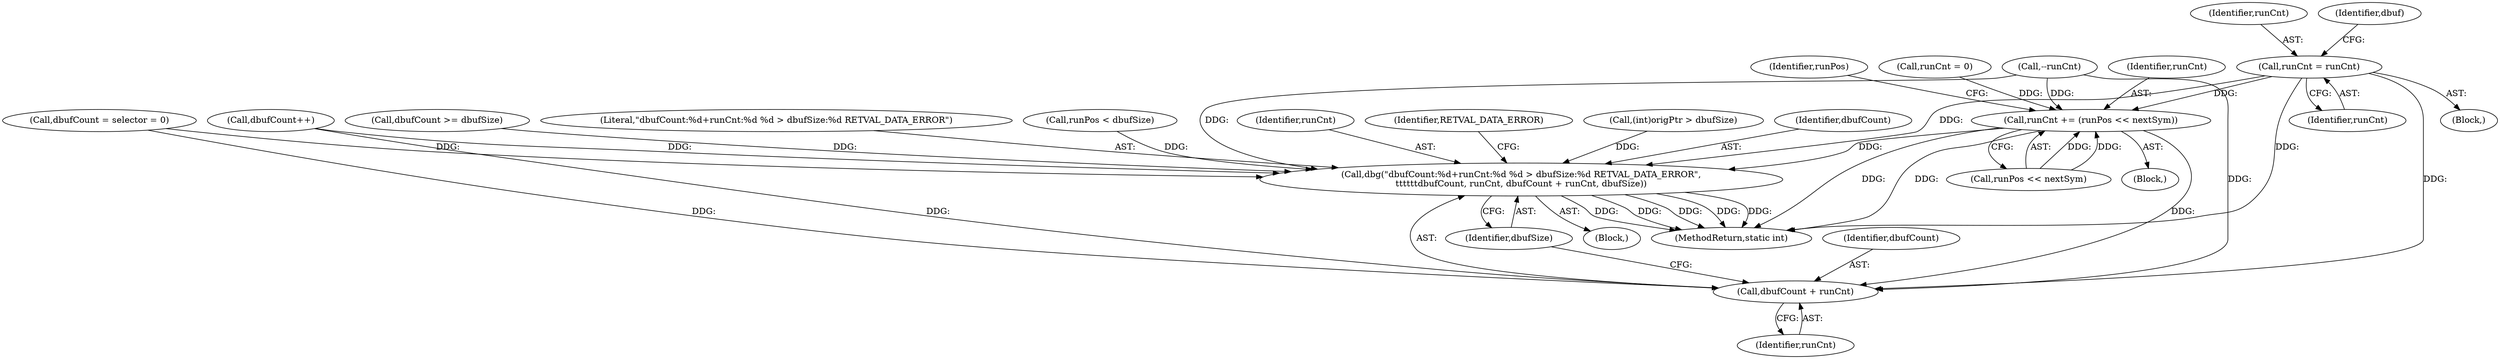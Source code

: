 digraph "1_busybox_0402cb32df015d9372578e3db27db47b33d5c7b0@del" {
"1000175" [label="(Call,runCnt = runCnt)"];
"1000933" [label="(Call,runCnt += (runPos << nextSym))"];
"1000946" [label="(Call,dbg(\"dbufCount:%d+runCnt:%d %d > dbufSize:%d RETVAL_DATA_ERROR\",\n\t\t\t\t\t\tdbufCount, runCnt, dbufCount + runCnt, dbufSize))"];
"1000950" [label="(Call,dbufCount + runCnt)"];
"1000953" [label="(Identifier,dbufSize)"];
"1001051" [label="(Call,dbufCount++)"];
"1000735" [label="(Block,)"];
"1000921" [label="(Block,)"];
"1000949" [label="(Identifier,runCnt)"];
"1000940" [label="(Identifier,runPos)"];
"1000930" [label="(Call,runCnt = 0)"];
"1000729" [label="(Call,dbufCount = selector = 0)"];
"1000933" [label="(Call,runCnt += (runPos << nextSym))"];
"1000176" [label="(Identifier,runCnt)"];
"1000935" [label="(Call,runPos << nextSym)"];
"1000955" [label="(Identifier,RETVAL_DATA_ERROR)"];
"1000951" [label="(Identifier,dbufCount)"];
"1000946" [label="(Call,dbg(\"dbufCount:%d+runCnt:%d %d > dbufSize:%d RETVAL_DATA_ERROR\",\n\t\t\t\t\t\tdbufCount, runCnt, dbufCount + runCnt, dbufSize))"];
"1000159" [label="(Block,)"];
"1000934" [label="(Identifier,runCnt)"];
"1001173" [label="(MethodReturn,static int)"];
"1000259" [label="(Call,(int)origPtr > dbufSize)"];
"1000952" [label="(Identifier,runCnt)"];
"1000177" [label="(Identifier,runCnt)"];
"1000948" [label="(Identifier,dbufCount)"];
"1001024" [label="(Call,dbufCount >= dbufSize)"];
"1000186" [label="(Identifier,dbuf)"];
"1000175" [label="(Call,runCnt = runCnt)"];
"1000993" [label="(Call,--runCnt)"];
"1000947" [label="(Literal,\"dbufCount:%d+runCnt:%d %d > dbufSize:%d RETVAL_DATA_ERROR\")"];
"1000939" [label="(Call,runPos < dbufSize)"];
"1000950" [label="(Call,dbufCount + runCnt)"];
"1000175" -> "1000159"  [label="AST: "];
"1000175" -> "1000177"  [label="CFG: "];
"1000176" -> "1000175"  [label="AST: "];
"1000177" -> "1000175"  [label="AST: "];
"1000186" -> "1000175"  [label="CFG: "];
"1000175" -> "1001173"  [label="DDG: "];
"1000175" -> "1000933"  [label="DDG: "];
"1000175" -> "1000946"  [label="DDG: "];
"1000175" -> "1000950"  [label="DDG: "];
"1000933" -> "1000921"  [label="AST: "];
"1000933" -> "1000935"  [label="CFG: "];
"1000934" -> "1000933"  [label="AST: "];
"1000935" -> "1000933"  [label="AST: "];
"1000940" -> "1000933"  [label="CFG: "];
"1000933" -> "1001173"  [label="DDG: "];
"1000933" -> "1001173"  [label="DDG: "];
"1000935" -> "1000933"  [label="DDG: "];
"1000935" -> "1000933"  [label="DDG: "];
"1000993" -> "1000933"  [label="DDG: "];
"1000930" -> "1000933"  [label="DDG: "];
"1000933" -> "1000946"  [label="DDG: "];
"1000933" -> "1000950"  [label="DDG: "];
"1000946" -> "1000735"  [label="AST: "];
"1000946" -> "1000953"  [label="CFG: "];
"1000947" -> "1000946"  [label="AST: "];
"1000948" -> "1000946"  [label="AST: "];
"1000949" -> "1000946"  [label="AST: "];
"1000950" -> "1000946"  [label="AST: "];
"1000953" -> "1000946"  [label="AST: "];
"1000955" -> "1000946"  [label="CFG: "];
"1000946" -> "1001173"  [label="DDG: "];
"1000946" -> "1001173"  [label="DDG: "];
"1000946" -> "1001173"  [label="DDG: "];
"1000946" -> "1001173"  [label="DDG: "];
"1000946" -> "1001173"  [label="DDG: "];
"1000729" -> "1000946"  [label="DDG: "];
"1001051" -> "1000946"  [label="DDG: "];
"1000993" -> "1000946"  [label="DDG: "];
"1001024" -> "1000946"  [label="DDG: "];
"1000939" -> "1000946"  [label="DDG: "];
"1000259" -> "1000946"  [label="DDG: "];
"1000950" -> "1000952"  [label="CFG: "];
"1000951" -> "1000950"  [label="AST: "];
"1000952" -> "1000950"  [label="AST: "];
"1000953" -> "1000950"  [label="CFG: "];
"1000729" -> "1000950"  [label="DDG: "];
"1001051" -> "1000950"  [label="DDG: "];
"1000993" -> "1000950"  [label="DDG: "];
}
